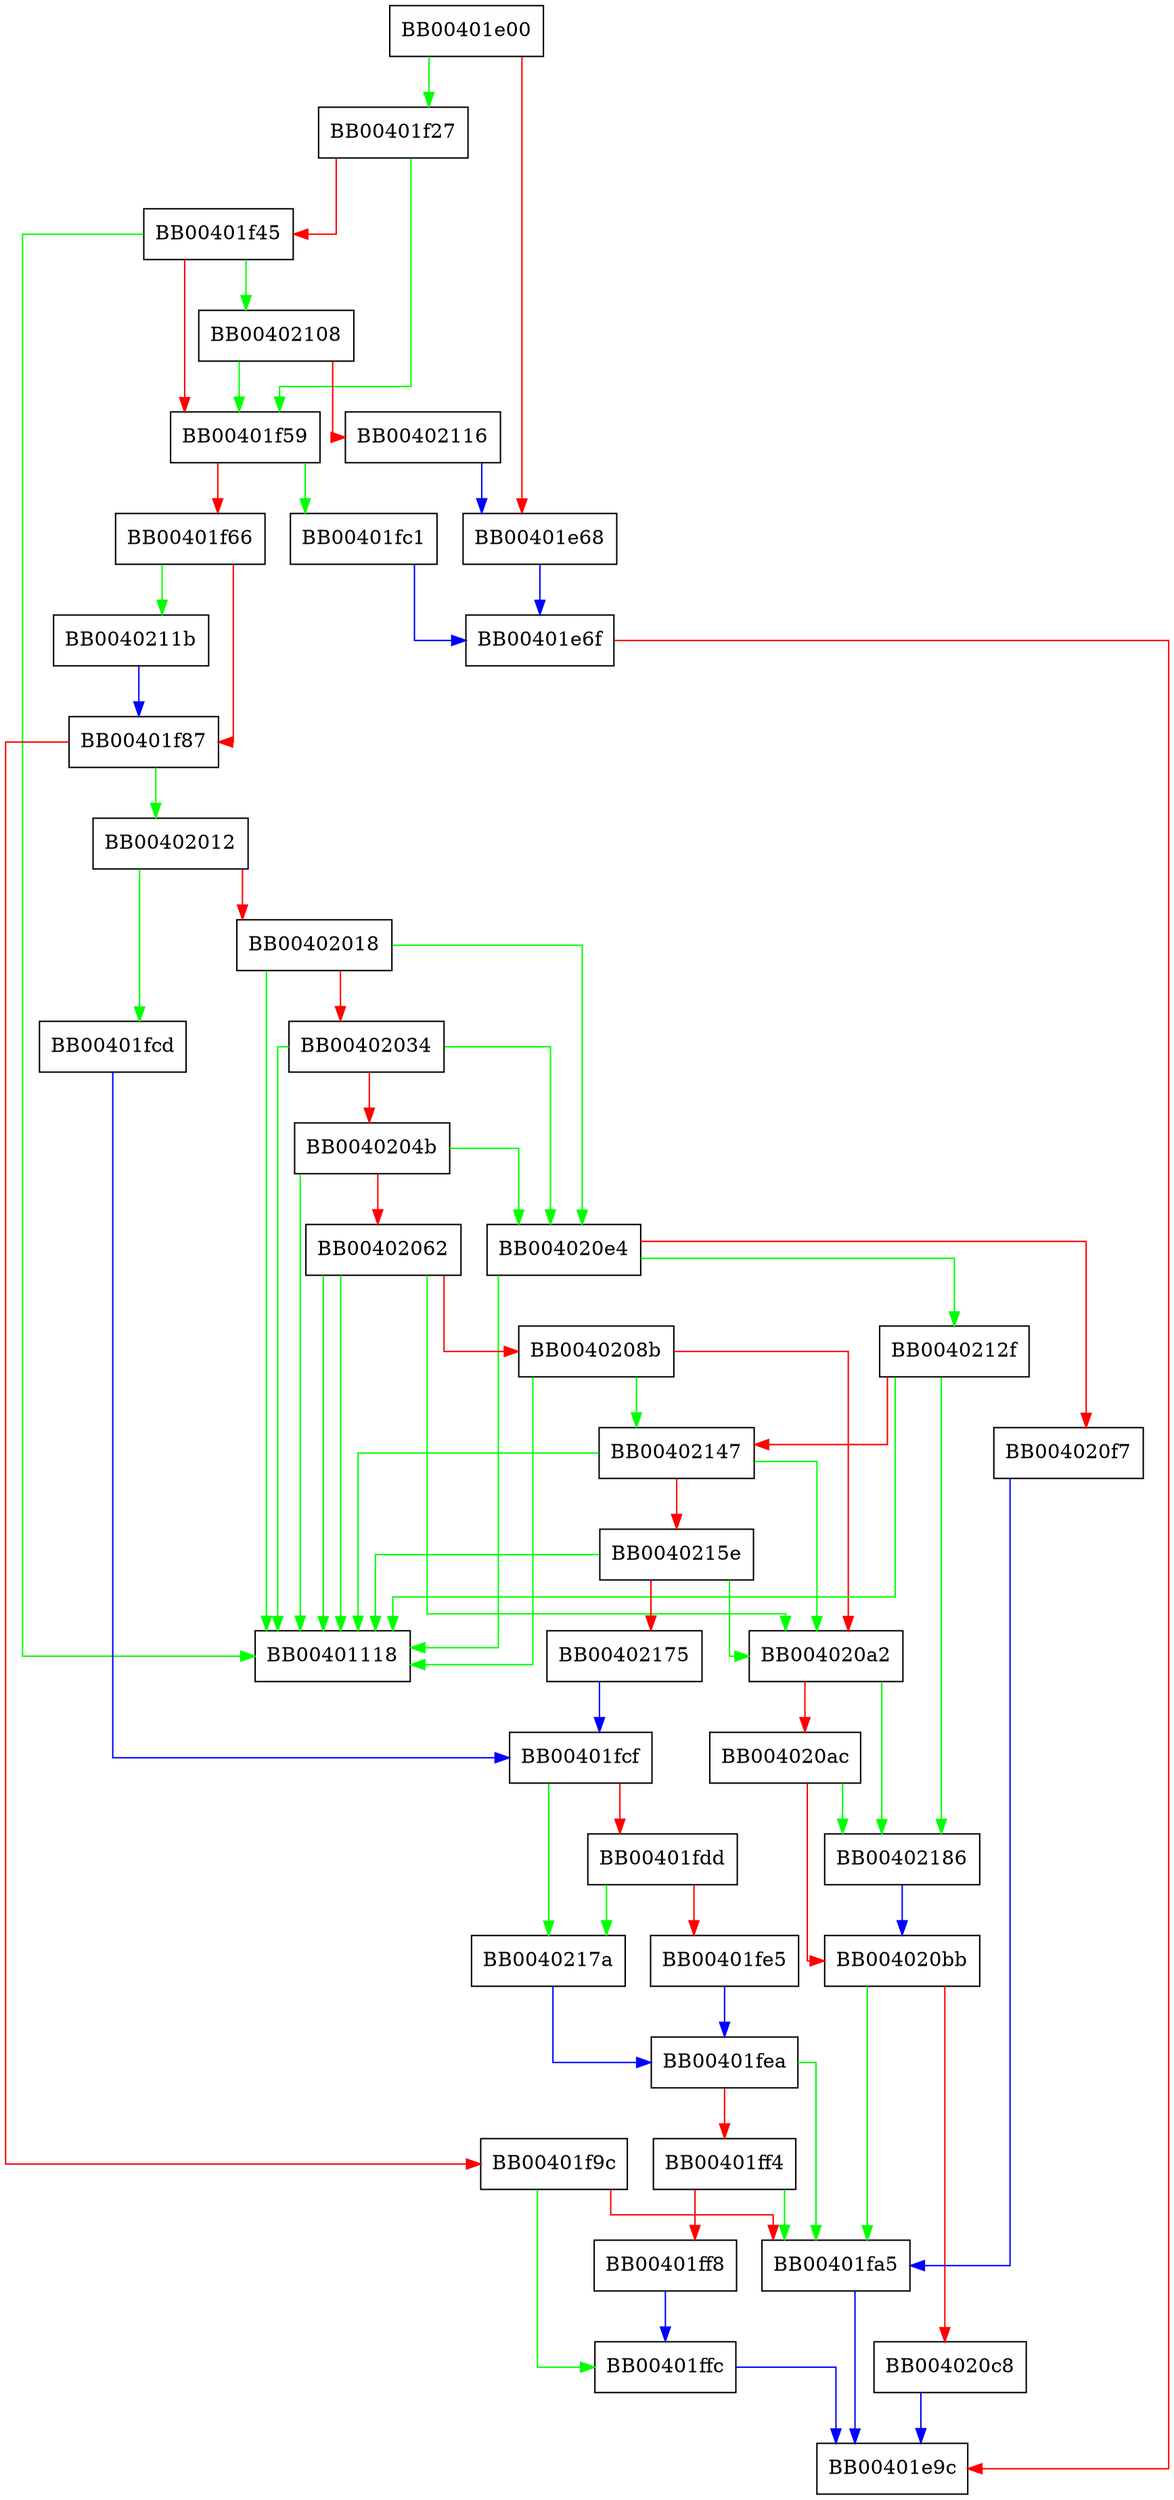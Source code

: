 digraph main {
  node [shape="box"];
  graph [splines=ortho];
  BB00401e00 -> BB00401f27 [color="green"];
  BB00401e00 -> BB00401e68 [color="red"];
  BB00401e68 -> BB00401e6f [color="blue"];
  BB00401e6f -> BB00401e9c [color="red"];
  BB00401f27 -> BB00401f59 [color="green"];
  BB00401f27 -> BB00401f45 [color="red"];
  BB00401f45 -> BB00401118 [color="green"];
  BB00401f45 -> BB00402108 [color="green"];
  BB00401f45 -> BB00401f59 [color="red"];
  BB00401f59 -> BB00401fc1 [color="green"];
  BB00401f59 -> BB00401f66 [color="red"];
  BB00401f66 -> BB0040211b [color="green"];
  BB00401f66 -> BB00401f87 [color="red"];
  BB00401f87 -> BB00402012 [color="green"];
  BB00401f87 -> BB00401f9c [color="red"];
  BB00401f9c -> BB00401ffc [color="green"];
  BB00401f9c -> BB00401fa5 [color="red"];
  BB00401fa5 -> BB00401e9c [color="blue"];
  BB00401fc1 -> BB00401e6f [color="blue"];
  BB00401fcd -> BB00401fcf [color="blue"];
  BB00401fcf -> BB0040217a [color="green"];
  BB00401fcf -> BB00401fdd [color="red"];
  BB00401fdd -> BB0040217a [color="green"];
  BB00401fdd -> BB00401fe5 [color="red"];
  BB00401fe5 -> BB00401fea [color="blue"];
  BB00401fea -> BB00401fa5 [color="green"];
  BB00401fea -> BB00401ff4 [color="red"];
  BB00401ff4 -> BB00401fa5 [color="green"];
  BB00401ff4 -> BB00401ff8 [color="red"];
  BB00401ff8 -> BB00401ffc [color="blue"];
  BB00401ffc -> BB00401e9c [color="blue"];
  BB00402012 -> BB00401fcd [color="green"];
  BB00402012 -> BB00402018 [color="red"];
  BB00402018 -> BB00401118 [color="green"];
  BB00402018 -> BB004020e4 [color="green"];
  BB00402018 -> BB00402034 [color="red"];
  BB00402034 -> BB00401118 [color="green"];
  BB00402034 -> BB004020e4 [color="green"];
  BB00402034 -> BB0040204b [color="red"];
  BB0040204b -> BB00401118 [color="green"];
  BB0040204b -> BB004020e4 [color="green"];
  BB0040204b -> BB00402062 [color="red"];
  BB00402062 -> BB00401118 [color="green"];
  BB00402062 -> BB00401118 [color="green"];
  BB00402062 -> BB004020a2 [color="green"];
  BB00402062 -> BB0040208b [color="red"];
  BB0040208b -> BB00401118 [color="green"];
  BB0040208b -> BB00402147 [color="green"];
  BB0040208b -> BB004020a2 [color="red"];
  BB004020a2 -> BB00402186 [color="green"];
  BB004020a2 -> BB004020ac [color="red"];
  BB004020ac -> BB00402186 [color="green"];
  BB004020ac -> BB004020bb [color="red"];
  BB004020bb -> BB00401fa5 [color="green"];
  BB004020bb -> BB004020c8 [color="red"];
  BB004020c8 -> BB00401e9c [color="blue"];
  BB004020e4 -> BB00401118 [color="green"];
  BB004020e4 -> BB0040212f [color="green"];
  BB004020e4 -> BB004020f7 [color="red"];
  BB004020f7 -> BB00401fa5 [color="blue"];
  BB00402108 -> BB00401f59 [color="green"];
  BB00402108 -> BB00402116 [color="red"];
  BB00402116 -> BB00401e68 [color="blue"];
  BB0040211b -> BB00401f87 [color="blue"];
  BB0040212f -> BB00401118 [color="green"];
  BB0040212f -> BB00402186 [color="green"];
  BB0040212f -> BB00402147 [color="red"];
  BB00402147 -> BB00401118 [color="green"];
  BB00402147 -> BB004020a2 [color="green"];
  BB00402147 -> BB0040215e [color="red"];
  BB0040215e -> BB00401118 [color="green"];
  BB0040215e -> BB004020a2 [color="green"];
  BB0040215e -> BB00402175 [color="red"];
  BB00402175 -> BB00401fcf [color="blue"];
  BB0040217a -> BB00401fea [color="blue"];
  BB00402186 -> BB004020bb [color="blue"];
}